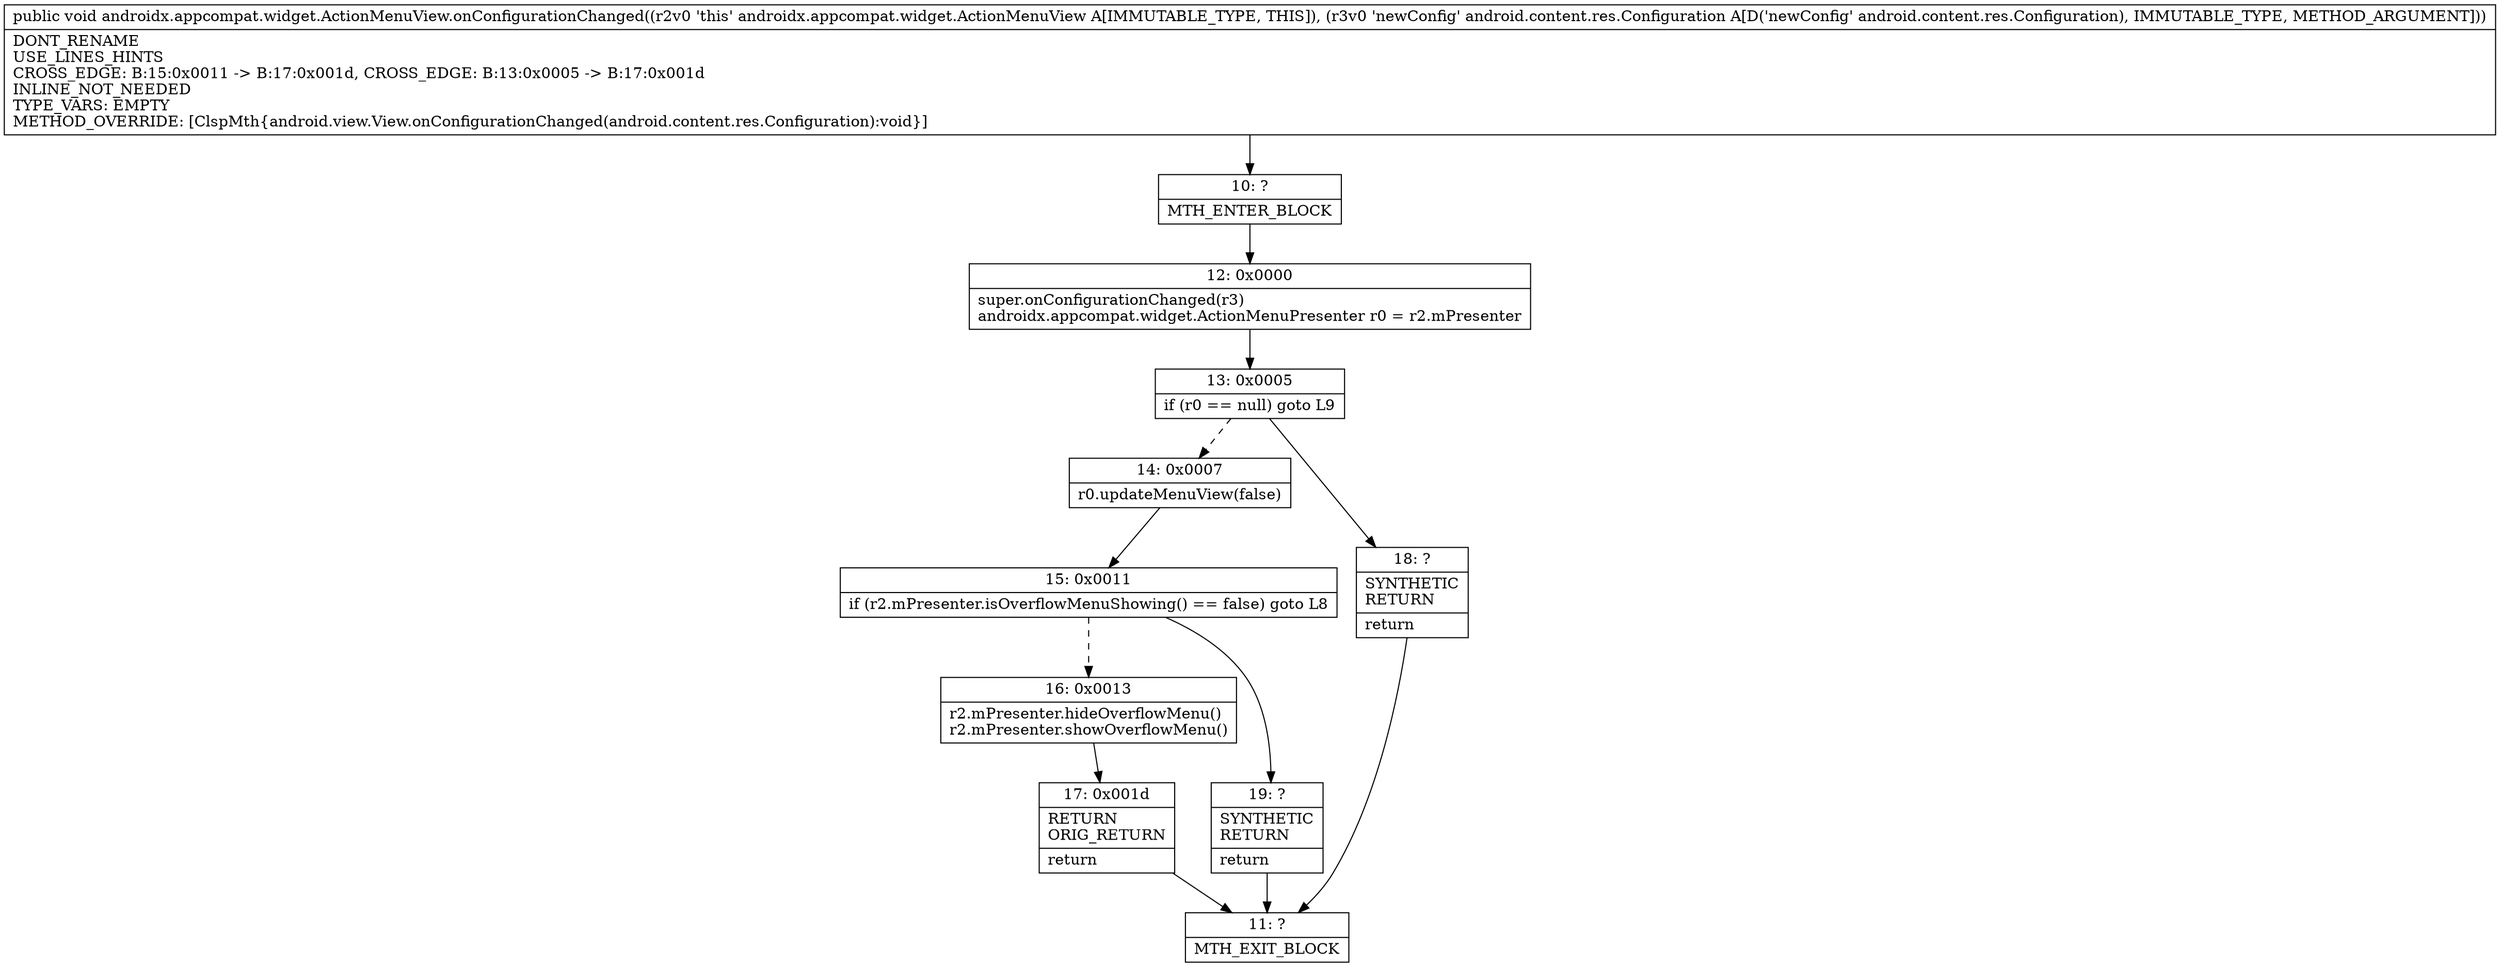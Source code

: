 digraph "CFG forandroidx.appcompat.widget.ActionMenuView.onConfigurationChanged(Landroid\/content\/res\/Configuration;)V" {
Node_10 [shape=record,label="{10\:\ ?|MTH_ENTER_BLOCK\l}"];
Node_12 [shape=record,label="{12\:\ 0x0000|super.onConfigurationChanged(r3)\landroidx.appcompat.widget.ActionMenuPresenter r0 = r2.mPresenter\l}"];
Node_13 [shape=record,label="{13\:\ 0x0005|if (r0 == null) goto L9\l}"];
Node_14 [shape=record,label="{14\:\ 0x0007|r0.updateMenuView(false)\l}"];
Node_15 [shape=record,label="{15\:\ 0x0011|if (r2.mPresenter.isOverflowMenuShowing() == false) goto L8\l}"];
Node_16 [shape=record,label="{16\:\ 0x0013|r2.mPresenter.hideOverflowMenu()\lr2.mPresenter.showOverflowMenu()\l}"];
Node_17 [shape=record,label="{17\:\ 0x001d|RETURN\lORIG_RETURN\l|return\l}"];
Node_11 [shape=record,label="{11\:\ ?|MTH_EXIT_BLOCK\l}"];
Node_19 [shape=record,label="{19\:\ ?|SYNTHETIC\lRETURN\l|return\l}"];
Node_18 [shape=record,label="{18\:\ ?|SYNTHETIC\lRETURN\l|return\l}"];
MethodNode[shape=record,label="{public void androidx.appcompat.widget.ActionMenuView.onConfigurationChanged((r2v0 'this' androidx.appcompat.widget.ActionMenuView A[IMMUTABLE_TYPE, THIS]), (r3v0 'newConfig' android.content.res.Configuration A[D('newConfig' android.content.res.Configuration), IMMUTABLE_TYPE, METHOD_ARGUMENT]))  | DONT_RENAME\lUSE_LINES_HINTS\lCROSS_EDGE: B:15:0x0011 \-\> B:17:0x001d, CROSS_EDGE: B:13:0x0005 \-\> B:17:0x001d\lINLINE_NOT_NEEDED\lTYPE_VARS: EMPTY\lMETHOD_OVERRIDE: [ClspMth\{android.view.View.onConfigurationChanged(android.content.res.Configuration):void\}]\l}"];
MethodNode -> Node_10;Node_10 -> Node_12;
Node_12 -> Node_13;
Node_13 -> Node_14[style=dashed];
Node_13 -> Node_18;
Node_14 -> Node_15;
Node_15 -> Node_16[style=dashed];
Node_15 -> Node_19;
Node_16 -> Node_17;
Node_17 -> Node_11;
Node_19 -> Node_11;
Node_18 -> Node_11;
}

